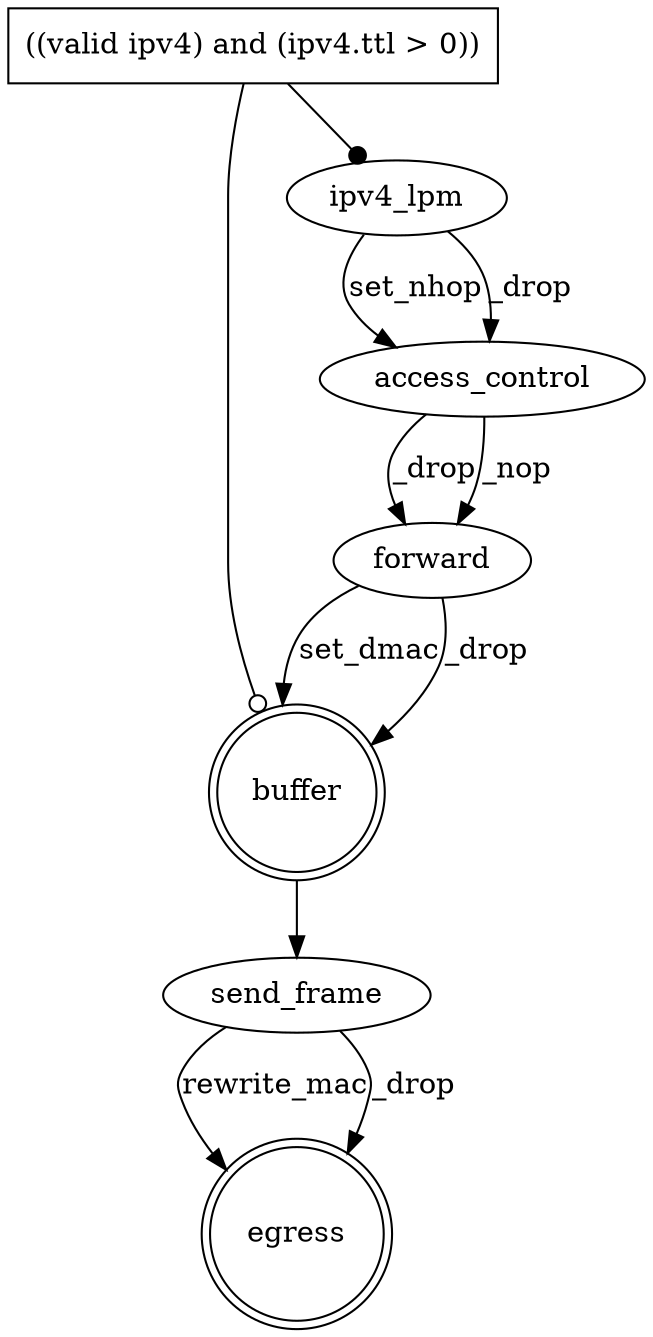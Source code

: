 digraph g {
   buffer [shape=doublecircle];
   egress [shape=doublecircle];
   _condition_0 [shape=box label="((valid ipv4) and (ipv4.ttl > 0))"];
   _condition_0 -> buffer [arrowhead=odot];
   _condition_0 -> ipv4_lpm [arrowhead=dot];
   ipv4_lpm [shape=ellipse];
   ipv4_lpm -> access_control [arrowhead=normal label="set_nhop"];
   access_control [shape=ellipse];
   access_control -> forward [arrowhead=normal label="_drop"];
   forward [shape=ellipse];
   forward -> buffer [arrowhead=normal label="set_dmac"];
   forward -> buffer [arrowhead=normal label="_drop"];
   access_control -> forward [arrowhead=normal label="_nop"];
   ipv4_lpm -> access_control [arrowhead=normal label="_drop"];
   buffer -> send_frame
   send_frame [shape=ellipse];
   send_frame -> egress [arrowhead=normal label="rewrite_mac"];
   send_frame -> egress [arrowhead=normal label="_drop"];
}
